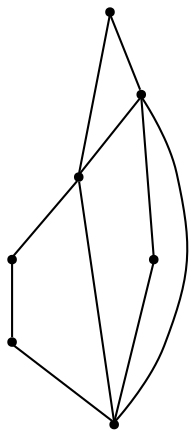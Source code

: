 graph {
  node [shape=point,comment="{\"directed\":false,\"doi\":\"10.1007/978-3-031-22203-0_17\",\"figure\":\"1\"}"]

  v0 [pos="1324.5693781240284,466.8408559922323"]
  v1 [pos="1245.6818096874715,546.6441052106037"]
  v2 [pos="1425.042639038107,416.3334491776716"]
  v3 [pos="1356.5327321640566,205.51066893370944"]
  v4 [pos="1134.8308236224686,205.51066893370944"]
  v5 [pos="1166.5858620061183,466.7574290106779"]
  v6 [pos="1066.3187865364253,416.3334491776716"]

  v0 -- v1 [id="-1",pos="1324.5693781240284,466.8408559922323 1294.7672164428338,488.5380868916094 1268.4607573889384,515.1441469109798 1245.6818096874715,546.6441052106037"]
  v6 -- v2 [id="-2",pos="1066.3187865364253,416.3334491776716 1425.042639038107,416.3334491776716 1425.042639038107,416.3334491776716 1425.042639038107,416.3334491776716"]
  v6 -- v1 [id="-3",pos="1066.3187865364253,416.3334491776716 1111.993806467279,479.2175539264862 1171.7491143463528,522.6781150681536 1245.6818096874715,546.6441052106037"]
  v4 -- v6 [id="-4",pos="1134.8308236224686,205.51066893370944 1089.1567893120894,268.35325095466203 1066.3198357453173,338.65523524631635 1066.3187865364253,416.3334491776716"]
  v1 -- v2 [id="-5",pos="1245.6818096874715,546.6441052106037 1319.6893485962205,522.7656434523835 1379.4530501464305,479.30091732040216 1425.042639038107,416.3334491776716"]
  v1 -- v5 [id="-6",pos="1245.6818096874715,546.6441052106037 1223.0335193047968,515.2548346509984 1196.6293209502555,488.55760342091014 1166.5858620061183,466.7574290106779"]
  v5 -- v6 [id="-7",pos="1166.5858620061183,466.7574290106779 1136.754929327053,445.1216957523313 1103.3371158268396,428.31252710183065 1066.3187865364253,416.3334491776716"]
  v3 -- v4 [id="-8",pos="1356.5327321640566,205.51066893370944 1282.645915866307,181.46131539734336 1208.7133159078148,181.46131539734336 1134.8308236224686,205.51066893370944"]
  v2 -- v3 [id="-9",pos="1425.042639038107,416.3334491776716 1425.0436564527902,338.65523524631635 1402.2066392976005,268.3949008578008 1356.5327321640566,205.51066893370944"]
  v2 -- v0 [id="-10",pos="1425.042639038107,416.3334491776716 1388.116829337398,428.10503770237494 1354.5710401295723,444.98453298752605 1324.5693781240284,466.8408559922323"]
}